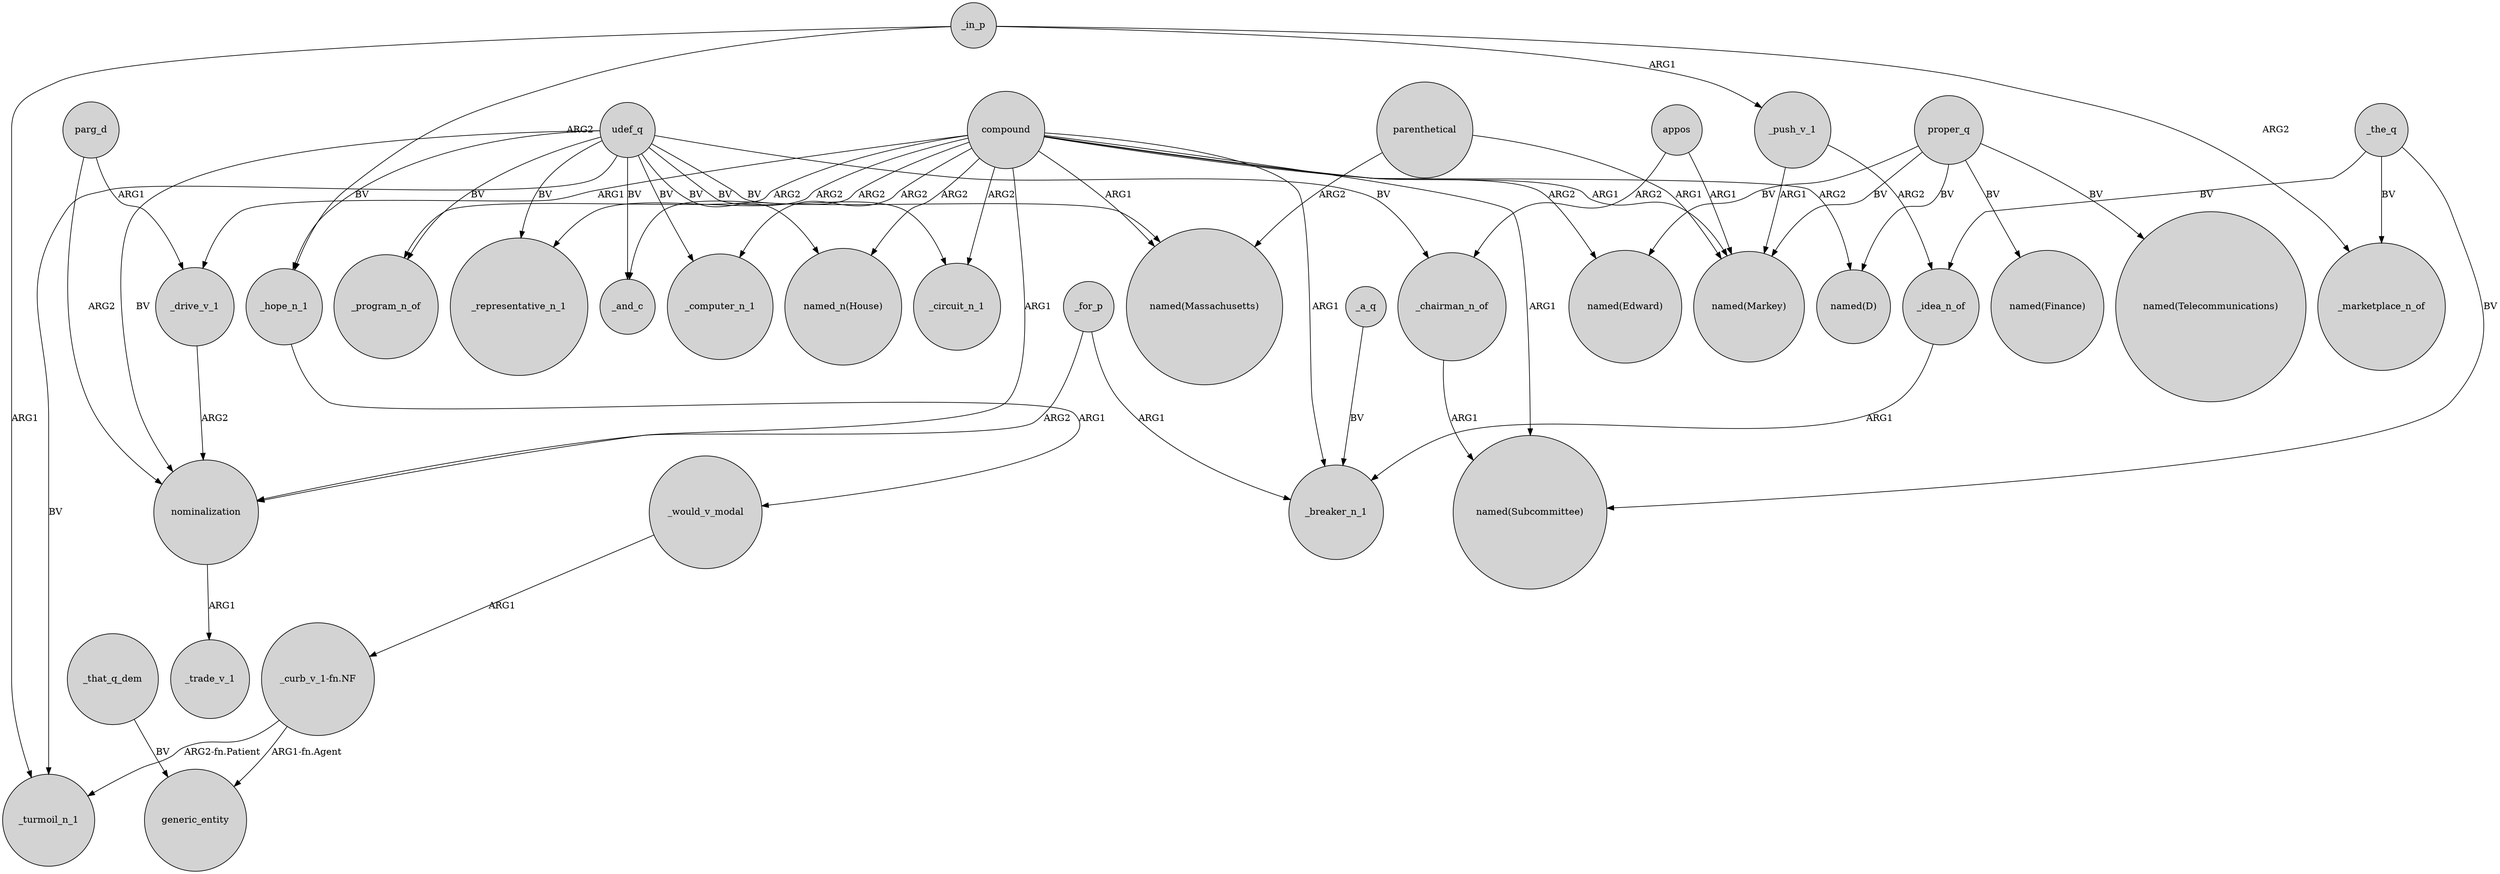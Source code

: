 digraph {
	node [shape=circle style=filled]
	udef_q -> "named_n(House)" [label=BV]
	_drive_v_1 -> nominalization [label=ARG2]
	compound -> _program_n_of [label=ARG2]
	_hope_n_1 -> _would_v_modal [label=ARG1]
	"_curb_v_1-fn.NF" -> _turmoil_n_1 [label="ARG2-fn.Patient"]
	compound -> _drive_v_1 [label=ARG1]
	parg_d -> _drive_v_1 [label=ARG1]
	udef_q -> "named(Massachusetts)" [label=BV]
	_that_q_dem -> generic_entity [label=BV]
	_the_q -> "named(Subcommittee)" [label=BV]
	_the_q -> _marketplace_n_of [label=BV]
	_push_v_1 -> _idea_n_of [label=ARG2]
	_for_p -> nominalization [label=ARG2]
	compound -> _breaker_n_1 [label=ARG1]
	udef_q -> _program_n_of [label=BV]
	compound -> "named(Markey)" [label=ARG1]
	udef_q -> _circuit_n_1 [label=BV]
	_in_p -> _push_v_1 [label=ARG1]
	_a_q -> _breaker_n_1 [label=BV]
	nominalization -> _trade_v_1 [label=ARG1]
	parenthetical -> "named(Massachusetts)" [label=ARG2]
	udef_q -> _computer_n_1 [label=BV]
	udef_q -> _chairman_n_of [label=BV]
	_for_p -> _breaker_n_1 [label=ARG1]
	_would_v_modal -> "_curb_v_1-fn.NF" [label=ARG1]
	compound -> _computer_n_1 [label=ARG2]
	_push_v_1 -> "named(Markey)" [label=ARG1]
	appos -> "named(Markey)" [label=ARG1]
	compound -> _representative_n_1 [label=ARG2]
	compound -> "named(Edward)" [label=ARG2]
	_in_p -> _hope_n_1 [label=ARG2]
	compound -> _and_c [label=ARG2]
	appos -> _chairman_n_of [label=ARG2]
	_in_p -> _turmoil_n_1 [label=ARG1]
	_the_q -> _idea_n_of [label=BV]
	parg_d -> nominalization [label=ARG2]
	proper_q -> "named(Finance)" [label=BV]
	compound -> "named(D)" [label=ARG2]
	udef_q -> nominalization [label=BV]
	compound -> "named_n(House)" [label=ARG2]
	udef_q -> _representative_n_1 [label=BV]
	_in_p -> _marketplace_n_of [label=ARG2]
	proper_q -> "named(D)" [label=BV]
	proper_q -> "named(Edward)" [label=BV]
	parenthetical -> "named(Markey)" [label=ARG1]
	compound -> "named(Massachusetts)" [label=ARG1]
	compound -> _circuit_n_1 [label=ARG2]
	udef_q -> _and_c [label=BV]
	"_curb_v_1-fn.NF" -> generic_entity [label="ARG1-fn.Agent"]
	_idea_n_of -> _breaker_n_1 [label=ARG1]
	compound -> nominalization [label=ARG1]
	compound -> "named(Subcommittee)" [label=ARG1]
	proper_q -> "named(Telecommunications)" [label=BV]
	proper_q -> "named(Markey)" [label=BV]
	udef_q -> _hope_n_1 [label=BV]
	_chairman_n_of -> "named(Subcommittee)" [label=ARG1]
	udef_q -> _turmoil_n_1 [label=BV]
}
